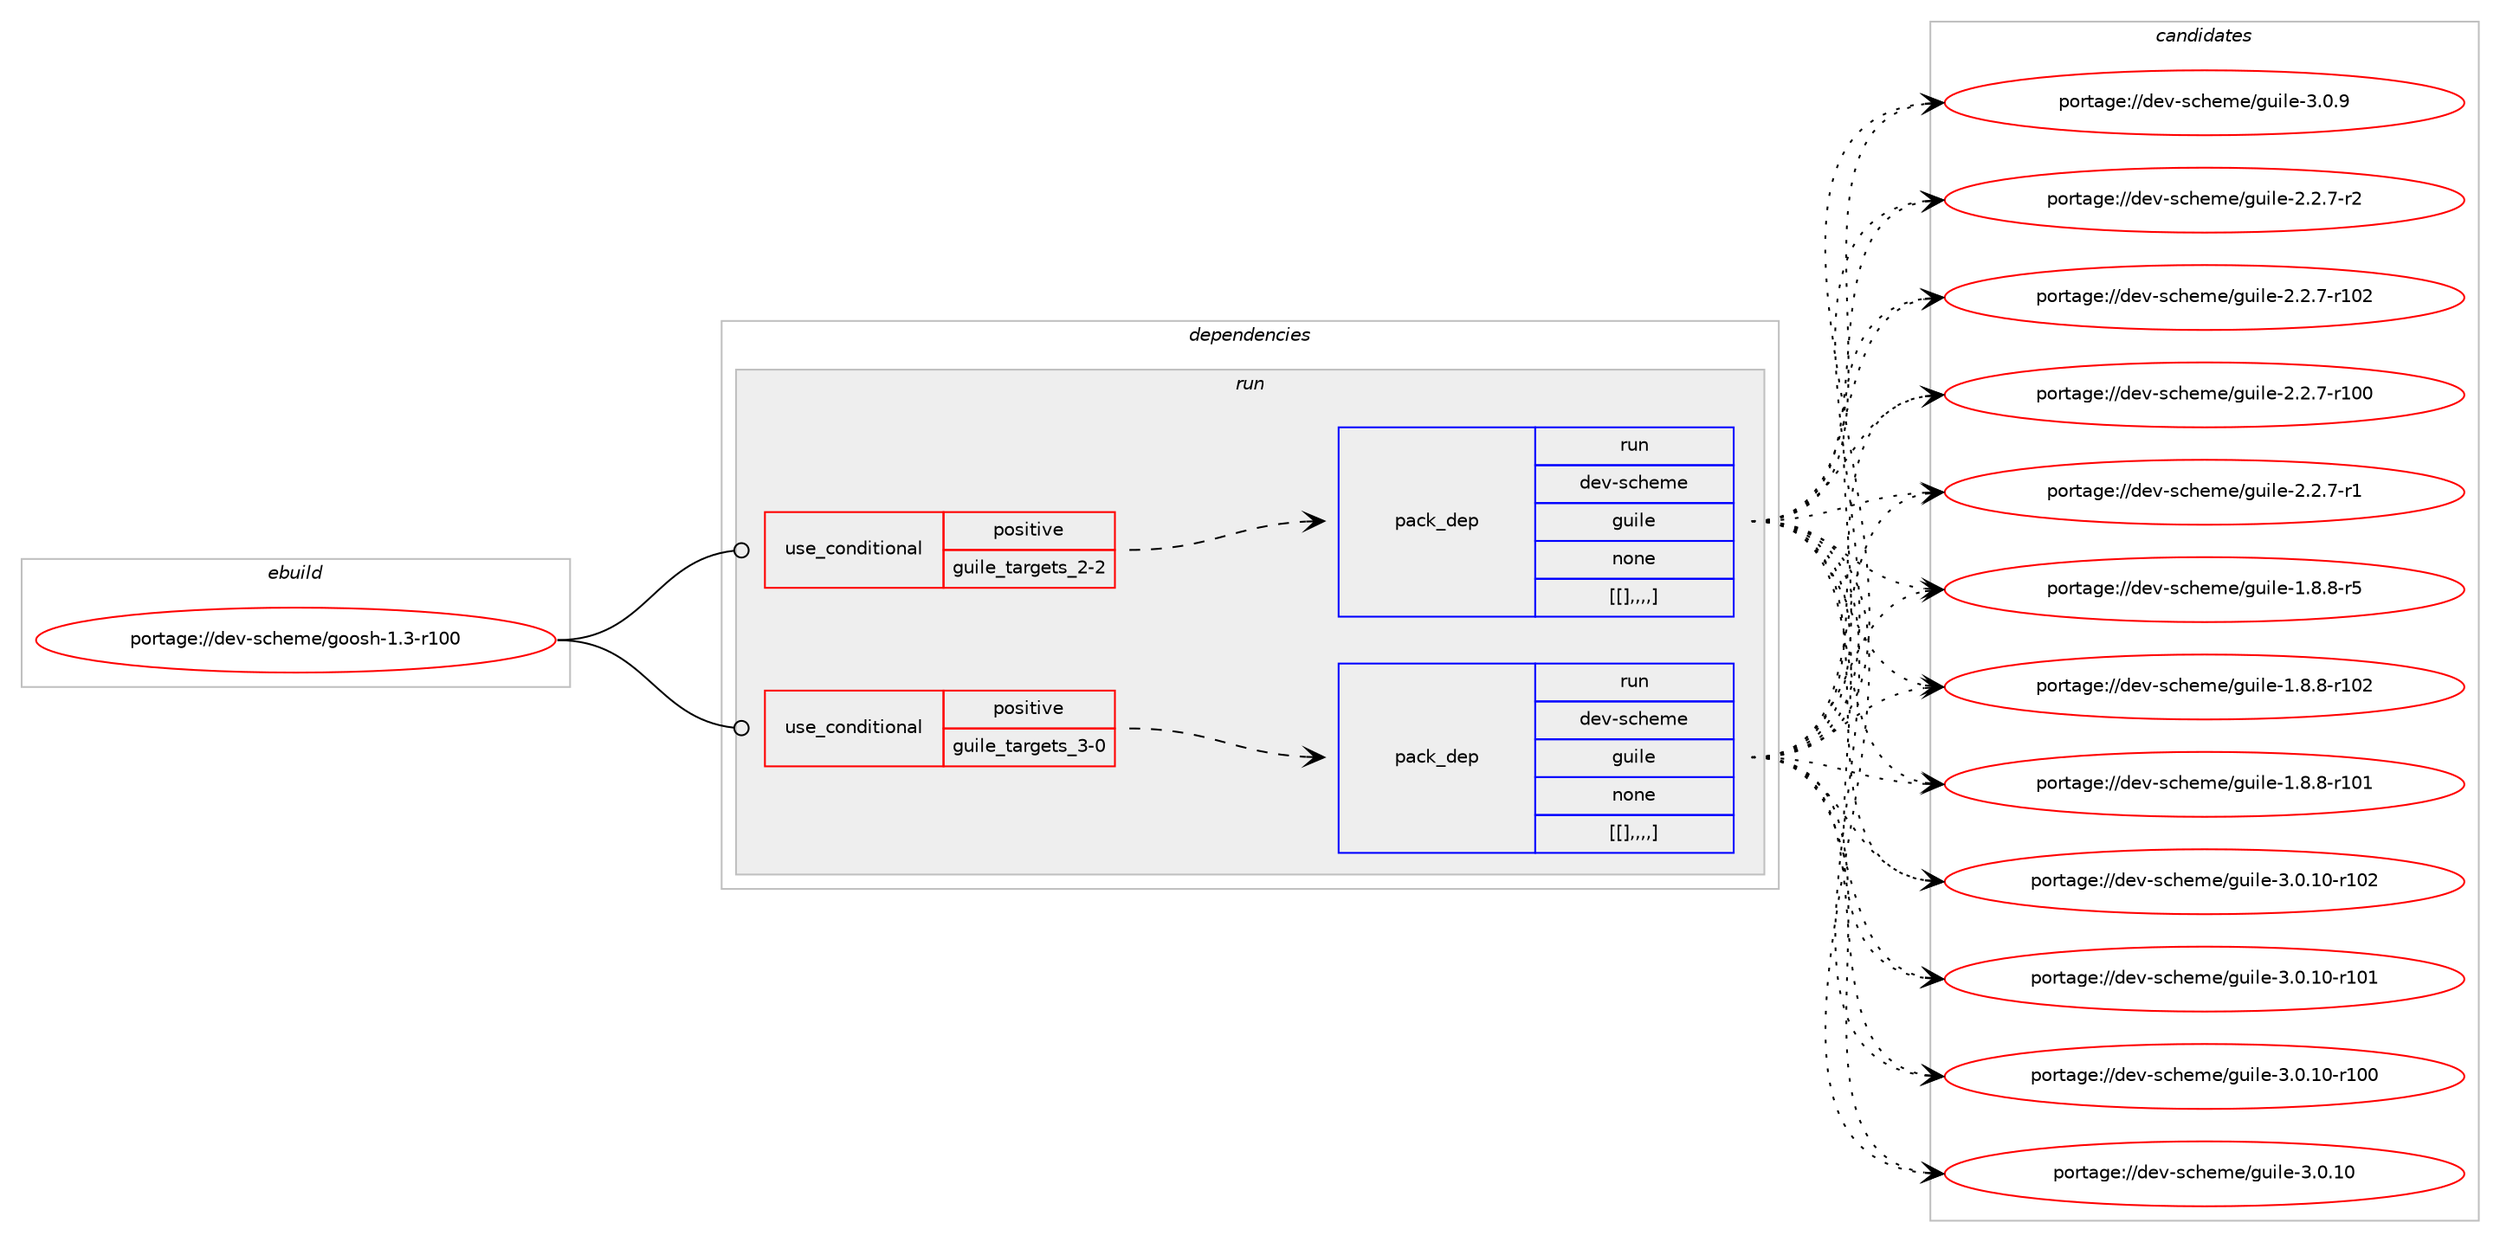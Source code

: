digraph prolog {

# *************
# Graph options
# *************

newrank=true;
concentrate=true;
compound=true;
graph [rankdir=LR,fontname=Helvetica,fontsize=10,ranksep=1.5];#, ranksep=2.5, nodesep=0.2];
edge  [arrowhead=vee];
node  [fontname=Helvetica,fontsize=10];

# **********
# The ebuild
# **********

subgraph cluster_leftcol {
color=gray;
label=<<i>ebuild</i>>;
id [label="portage://dev-scheme/goosh-1.3-r100", color=red, width=4, href="../dev-scheme/goosh-1.3-r100.svg"];
}

# ****************
# The dependencies
# ****************

subgraph cluster_midcol {
color=gray;
label=<<i>dependencies</i>>;
subgraph cluster_compile {
fillcolor="#eeeeee";
style=filled;
label=<<i>compile</i>>;
}
subgraph cluster_compileandrun {
fillcolor="#eeeeee";
style=filled;
label=<<i>compile and run</i>>;
}
subgraph cluster_run {
fillcolor="#eeeeee";
style=filled;
label=<<i>run</i>>;
subgraph cond63647 {
dependency220375 [label=<<TABLE BORDER="0" CELLBORDER="1" CELLSPACING="0" CELLPADDING="4"><TR><TD ROWSPAN="3" CELLPADDING="10">use_conditional</TD></TR><TR><TD>positive</TD></TR><TR><TD>guile_targets_2-2</TD></TR></TABLE>>, shape=none, color=red];
subgraph pack155241 {
dependency220377 [label=<<TABLE BORDER="0" CELLBORDER="1" CELLSPACING="0" CELLPADDING="4" WIDTH="220"><TR><TD ROWSPAN="6" CELLPADDING="30">pack_dep</TD></TR><TR><TD WIDTH="110">run</TD></TR><TR><TD>dev-scheme</TD></TR><TR><TD>guile</TD></TR><TR><TD>none</TD></TR><TR><TD>[[],,,,]</TD></TR></TABLE>>, shape=none, color=blue];
}
dependency220375:e -> dependency220377:w [weight=20,style="dashed",arrowhead="vee"];
}
id:e -> dependency220375:w [weight=20,style="solid",arrowhead="odot"];
subgraph cond63655 {
dependency220437 [label=<<TABLE BORDER="0" CELLBORDER="1" CELLSPACING="0" CELLPADDING="4"><TR><TD ROWSPAN="3" CELLPADDING="10">use_conditional</TD></TR><TR><TD>positive</TD></TR><TR><TD>guile_targets_3-0</TD></TR></TABLE>>, shape=none, color=red];
subgraph pack155286 {
dependency220439 [label=<<TABLE BORDER="0" CELLBORDER="1" CELLSPACING="0" CELLPADDING="4" WIDTH="220"><TR><TD ROWSPAN="6" CELLPADDING="30">pack_dep</TD></TR><TR><TD WIDTH="110">run</TD></TR><TR><TD>dev-scheme</TD></TR><TR><TD>guile</TD></TR><TR><TD>none</TD></TR><TR><TD>[[],,,,]</TD></TR></TABLE>>, shape=none, color=blue];
}
dependency220437:e -> dependency220439:w [weight=20,style="dashed",arrowhead="vee"];
}
id:e -> dependency220437:w [weight=20,style="solid",arrowhead="odot"];
}
}

# **************
# The candidates
# **************

subgraph cluster_choices {
rank=same;
color=gray;
label=<<i>candidates</i>>;

subgraph choice154891 {
color=black;
nodesep=1;
choice1001011184511599104101109101471031171051081014551464846494845114494850 [label="portage://dev-scheme/guile-3.0.10-r102", color=red, width=4,href="../dev-scheme/guile-3.0.10-r102.svg"];
choice1001011184511599104101109101471031171051081014551464846494845114494849 [label="portage://dev-scheme/guile-3.0.10-r101", color=red, width=4,href="../dev-scheme/guile-3.0.10-r101.svg"];
choice1001011184511599104101109101471031171051081014551464846494845114494848 [label="portage://dev-scheme/guile-3.0.10-r100", color=red, width=4,href="../dev-scheme/guile-3.0.10-r100.svg"];
choice10010111845115991041011091014710311710510810145514648464948 [label="portage://dev-scheme/guile-3.0.10", color=red, width=4,href="../dev-scheme/guile-3.0.10.svg"];
choice100101118451159910410110910147103117105108101455146484657 [label="portage://dev-scheme/guile-3.0.9", color=red, width=4,href="../dev-scheme/guile-3.0.9.svg"];
choice1001011184511599104101109101471031171051081014550465046554511450 [label="portage://dev-scheme/guile-2.2.7-r2", color=red, width=4,href="../dev-scheme/guile-2.2.7-r2.svg"];
choice10010111845115991041011091014710311710510810145504650465545114494850 [label="portage://dev-scheme/guile-2.2.7-r102", color=red, width=4,href="../dev-scheme/guile-2.2.7-r102.svg"];
choice10010111845115991041011091014710311710510810145504650465545114494848 [label="portage://dev-scheme/guile-2.2.7-r100", color=red, width=4,href="../dev-scheme/guile-2.2.7-r100.svg"];
choice1001011184511599104101109101471031171051081014550465046554511449 [label="portage://dev-scheme/guile-2.2.7-r1", color=red, width=4,href="../dev-scheme/guile-2.2.7-r1.svg"];
choice1001011184511599104101109101471031171051081014549465646564511453 [label="portage://dev-scheme/guile-1.8.8-r5", color=red, width=4,href="../dev-scheme/guile-1.8.8-r5.svg"];
choice10010111845115991041011091014710311710510810145494656465645114494850 [label="portage://dev-scheme/guile-1.8.8-r102", color=red, width=4,href="../dev-scheme/guile-1.8.8-r102.svg"];
choice10010111845115991041011091014710311710510810145494656465645114494849 [label="portage://dev-scheme/guile-1.8.8-r101", color=red, width=4,href="../dev-scheme/guile-1.8.8-r101.svg"];
dependency220377:e -> choice1001011184511599104101109101471031171051081014551464846494845114494850:w [style=dotted,weight="100"];
dependency220377:e -> choice1001011184511599104101109101471031171051081014551464846494845114494849:w [style=dotted,weight="100"];
dependency220377:e -> choice1001011184511599104101109101471031171051081014551464846494845114494848:w [style=dotted,weight="100"];
dependency220377:e -> choice10010111845115991041011091014710311710510810145514648464948:w [style=dotted,weight="100"];
dependency220377:e -> choice100101118451159910410110910147103117105108101455146484657:w [style=dotted,weight="100"];
dependency220377:e -> choice1001011184511599104101109101471031171051081014550465046554511450:w [style=dotted,weight="100"];
dependency220377:e -> choice10010111845115991041011091014710311710510810145504650465545114494850:w [style=dotted,weight="100"];
dependency220377:e -> choice10010111845115991041011091014710311710510810145504650465545114494848:w [style=dotted,weight="100"];
dependency220377:e -> choice1001011184511599104101109101471031171051081014550465046554511449:w [style=dotted,weight="100"];
dependency220377:e -> choice1001011184511599104101109101471031171051081014549465646564511453:w [style=dotted,weight="100"];
dependency220377:e -> choice10010111845115991041011091014710311710510810145494656465645114494850:w [style=dotted,weight="100"];
dependency220377:e -> choice10010111845115991041011091014710311710510810145494656465645114494849:w [style=dotted,weight="100"];
}
subgraph choice154899 {
color=black;
nodesep=1;
choice1001011184511599104101109101471031171051081014551464846494845114494850 [label="portage://dev-scheme/guile-3.0.10-r102", color=red, width=4,href="../dev-scheme/guile-3.0.10-r102.svg"];
choice1001011184511599104101109101471031171051081014551464846494845114494849 [label="portage://dev-scheme/guile-3.0.10-r101", color=red, width=4,href="../dev-scheme/guile-3.0.10-r101.svg"];
choice1001011184511599104101109101471031171051081014551464846494845114494848 [label="portage://dev-scheme/guile-3.0.10-r100", color=red, width=4,href="../dev-scheme/guile-3.0.10-r100.svg"];
choice10010111845115991041011091014710311710510810145514648464948 [label="portage://dev-scheme/guile-3.0.10", color=red, width=4,href="../dev-scheme/guile-3.0.10.svg"];
choice100101118451159910410110910147103117105108101455146484657 [label="portage://dev-scheme/guile-3.0.9", color=red, width=4,href="../dev-scheme/guile-3.0.9.svg"];
choice1001011184511599104101109101471031171051081014550465046554511450 [label="portage://dev-scheme/guile-2.2.7-r2", color=red, width=4,href="../dev-scheme/guile-2.2.7-r2.svg"];
choice10010111845115991041011091014710311710510810145504650465545114494850 [label="portage://dev-scheme/guile-2.2.7-r102", color=red, width=4,href="../dev-scheme/guile-2.2.7-r102.svg"];
choice10010111845115991041011091014710311710510810145504650465545114494848 [label="portage://dev-scheme/guile-2.2.7-r100", color=red, width=4,href="../dev-scheme/guile-2.2.7-r100.svg"];
choice1001011184511599104101109101471031171051081014550465046554511449 [label="portage://dev-scheme/guile-2.2.7-r1", color=red, width=4,href="../dev-scheme/guile-2.2.7-r1.svg"];
choice1001011184511599104101109101471031171051081014549465646564511453 [label="portage://dev-scheme/guile-1.8.8-r5", color=red, width=4,href="../dev-scheme/guile-1.8.8-r5.svg"];
choice10010111845115991041011091014710311710510810145494656465645114494850 [label="portage://dev-scheme/guile-1.8.8-r102", color=red, width=4,href="../dev-scheme/guile-1.8.8-r102.svg"];
choice10010111845115991041011091014710311710510810145494656465645114494849 [label="portage://dev-scheme/guile-1.8.8-r101", color=red, width=4,href="../dev-scheme/guile-1.8.8-r101.svg"];
dependency220439:e -> choice1001011184511599104101109101471031171051081014551464846494845114494850:w [style=dotted,weight="100"];
dependency220439:e -> choice1001011184511599104101109101471031171051081014551464846494845114494849:w [style=dotted,weight="100"];
dependency220439:e -> choice1001011184511599104101109101471031171051081014551464846494845114494848:w [style=dotted,weight="100"];
dependency220439:e -> choice10010111845115991041011091014710311710510810145514648464948:w [style=dotted,weight="100"];
dependency220439:e -> choice100101118451159910410110910147103117105108101455146484657:w [style=dotted,weight="100"];
dependency220439:e -> choice1001011184511599104101109101471031171051081014550465046554511450:w [style=dotted,weight="100"];
dependency220439:e -> choice10010111845115991041011091014710311710510810145504650465545114494850:w [style=dotted,weight="100"];
dependency220439:e -> choice10010111845115991041011091014710311710510810145504650465545114494848:w [style=dotted,weight="100"];
dependency220439:e -> choice1001011184511599104101109101471031171051081014550465046554511449:w [style=dotted,weight="100"];
dependency220439:e -> choice1001011184511599104101109101471031171051081014549465646564511453:w [style=dotted,weight="100"];
dependency220439:e -> choice10010111845115991041011091014710311710510810145494656465645114494850:w [style=dotted,weight="100"];
dependency220439:e -> choice10010111845115991041011091014710311710510810145494656465645114494849:w [style=dotted,weight="100"];
}
}

}
